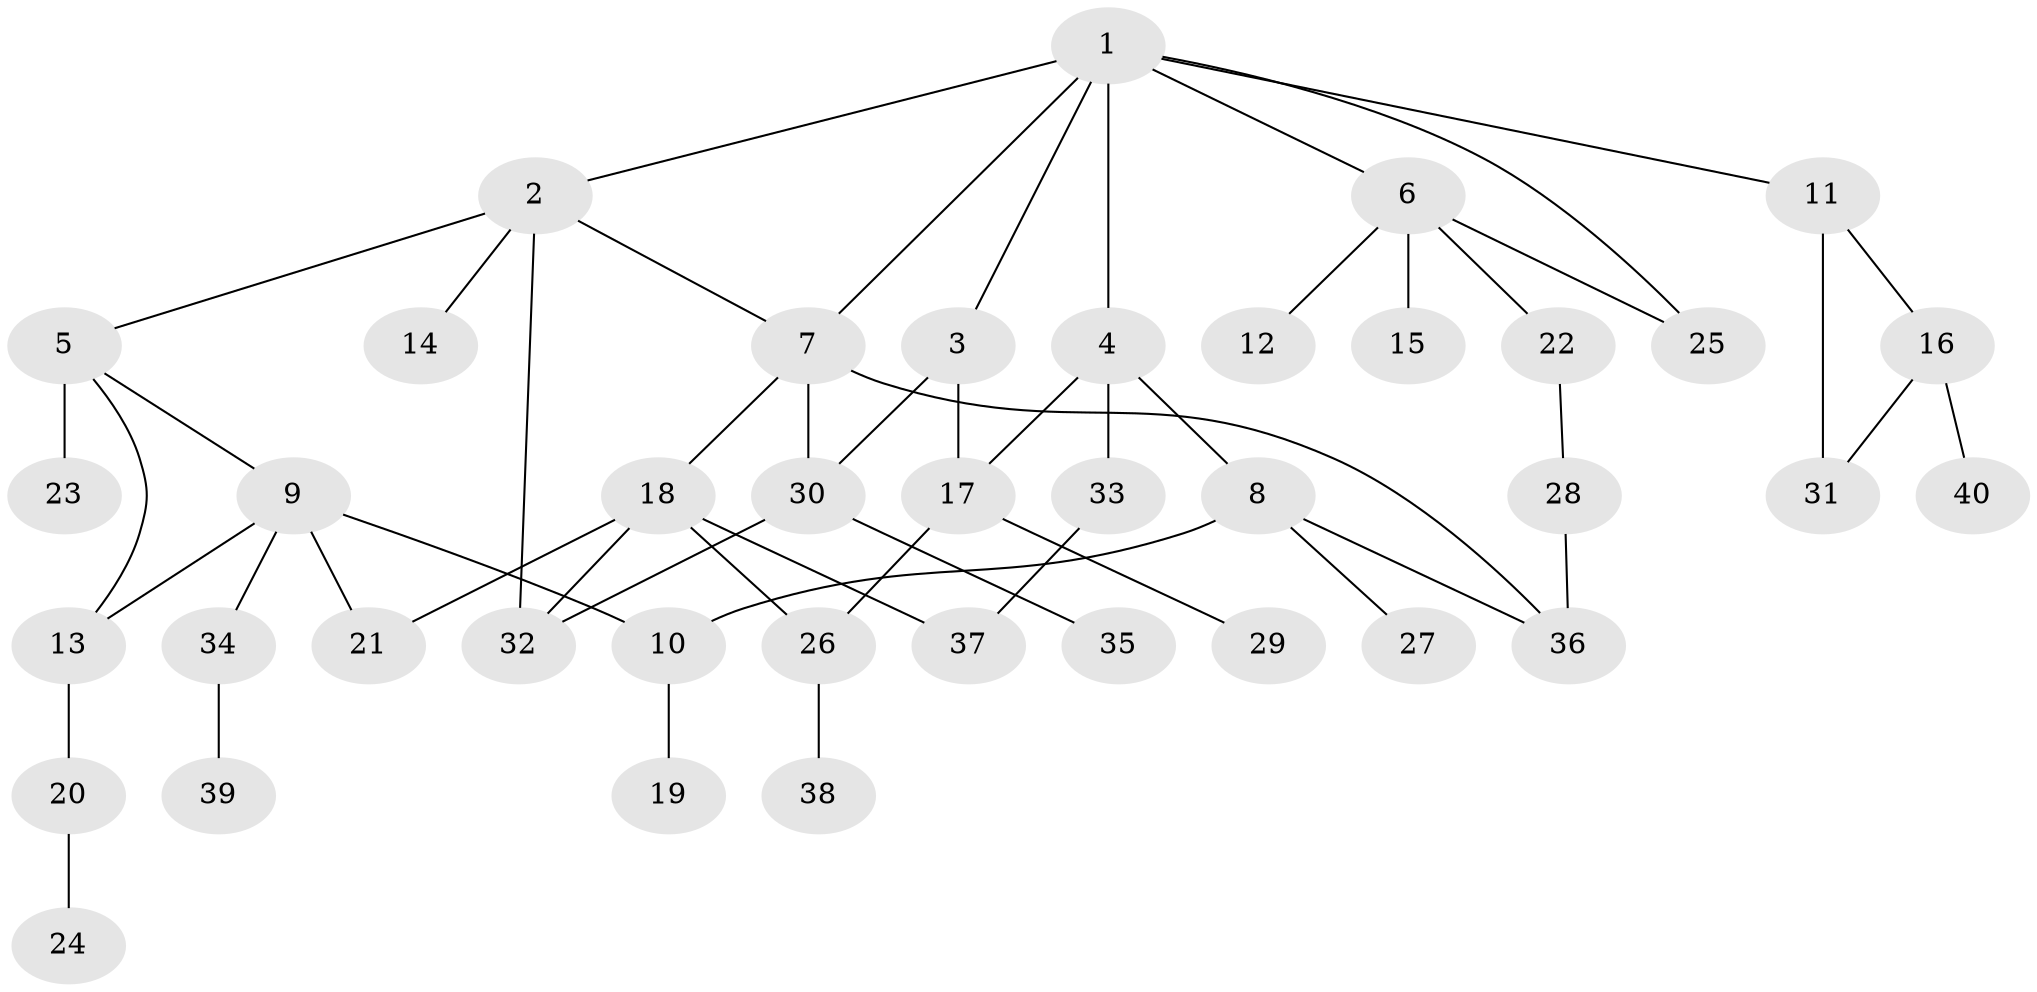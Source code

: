 // original degree distribution, {7: 0.012658227848101266, 6: 0.05063291139240506, 4: 0.0759493670886076, 5: 0.02531645569620253, 3: 0.24050632911392406, 1: 0.379746835443038, 2: 0.21518987341772153}
// Generated by graph-tools (version 1.1) at 2025/34/03/09/25 02:34:27]
// undirected, 40 vertices, 53 edges
graph export_dot {
graph [start="1"]
  node [color=gray90,style=filled];
  1;
  2;
  3;
  4;
  5;
  6;
  7;
  8;
  9;
  10;
  11;
  12;
  13;
  14;
  15;
  16;
  17;
  18;
  19;
  20;
  21;
  22;
  23;
  24;
  25;
  26;
  27;
  28;
  29;
  30;
  31;
  32;
  33;
  34;
  35;
  36;
  37;
  38;
  39;
  40;
  1 -- 2 [weight=1.0];
  1 -- 3 [weight=1.0];
  1 -- 4 [weight=1.0];
  1 -- 6 [weight=1.0];
  1 -- 7 [weight=1.0];
  1 -- 11 [weight=1.0];
  1 -- 25 [weight=1.0];
  2 -- 5 [weight=1.0];
  2 -- 7 [weight=1.0];
  2 -- 14 [weight=1.0];
  2 -- 32 [weight=1.0];
  3 -- 17 [weight=1.0];
  3 -- 30 [weight=1.0];
  4 -- 8 [weight=1.0];
  4 -- 17 [weight=1.0];
  4 -- 33 [weight=1.0];
  5 -- 9 [weight=1.0];
  5 -- 13 [weight=1.0];
  5 -- 23 [weight=4.0];
  6 -- 12 [weight=1.0];
  6 -- 15 [weight=1.0];
  6 -- 22 [weight=1.0];
  6 -- 25 [weight=1.0];
  7 -- 18 [weight=1.0];
  7 -- 30 [weight=1.0];
  7 -- 36 [weight=1.0];
  8 -- 10 [weight=2.0];
  8 -- 27 [weight=1.0];
  8 -- 36 [weight=1.0];
  9 -- 10 [weight=1.0];
  9 -- 13 [weight=1.0];
  9 -- 21 [weight=1.0];
  9 -- 34 [weight=1.0];
  10 -- 19 [weight=1.0];
  11 -- 16 [weight=1.0];
  11 -- 31 [weight=3.0];
  13 -- 20 [weight=1.0];
  16 -- 31 [weight=1.0];
  16 -- 40 [weight=1.0];
  17 -- 26 [weight=1.0];
  17 -- 29 [weight=1.0];
  18 -- 21 [weight=1.0];
  18 -- 26 [weight=1.0];
  18 -- 32 [weight=1.0];
  18 -- 37 [weight=1.0];
  20 -- 24 [weight=1.0];
  22 -- 28 [weight=1.0];
  26 -- 38 [weight=1.0];
  28 -- 36 [weight=1.0];
  30 -- 32 [weight=1.0];
  30 -- 35 [weight=2.0];
  33 -- 37 [weight=1.0];
  34 -- 39 [weight=1.0];
}
